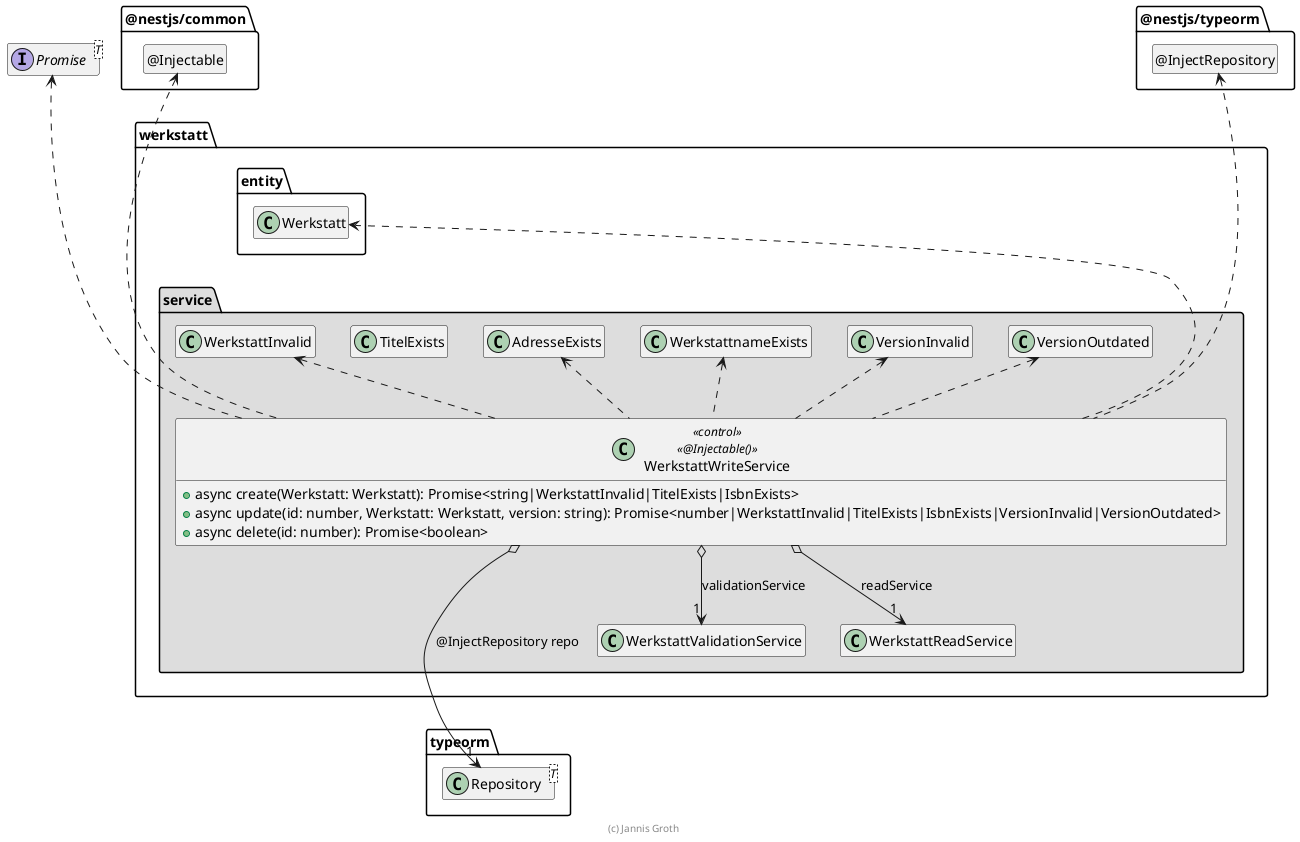 @startuml Anwendungskern

interface Promise<T>

package @nestjs/common {
  class "@Injectable" as Injectable
  hide Injectable circle
}

package typeorm {
  class Repository<T>
}

package @nestjs/typeorm {
  class "@InjectRepository" as InjectRepository
  hide InjectRepository circle
}

package werkstatt {
  package entity {
    class Werkstatt
  }

  package service #DDDDDD {
    class WerkstattInvalid
    class AdresseExists
    class WerkstattnameExists
    class VersionInvalid
    class VersionOutdated

    class WerkstattWriteService << control >> <<@Injectable()>> {
      + async create(Werkstatt: Werkstatt): Promise<string|WerkstattInvalid|TitelExists|IsbnExists>
      + async update(id: number, Werkstatt: Werkstatt, version: string): Promise<number|WerkstattInvalid|TitelExists|IsbnExists|VersionInvalid|VersionOutdated>
      + async delete(id: number): Promise<boolean>
    }

    WerkstattWriteService o--> "1" WerkstattValidationService: validationService
    WerkstattWriteService o--> "1" WerkstattReadService: readService
    WerkstattWriteService o--> "1" Repository: @InjectRepository repo

    WerkstattWriteService .up.> Injectable
    WerkstattWriteService .up.> InjectRepository

    WerkstattWriteService .up.> Promise
    WerkstattWriteService ..> Werkstatt
    WerkstattWriteService .up.> WerkstattInvalid
    WerkstattWriteService .up.> AdresseExists
    WerkstattWriteService .up.> WerkstattnameExists
    WerkstattWriteService .up.> VersionInvalid
    WerkstattWriteService .up.> VersionOutdated

    WerkstattInvalid .up[hidden].> Werkstatt
    Werkstatt .up[hidden].> Promise
    Werkstatt .up[hidden].> Injectable
    Werkstatt .up[hidden].> InjectRepository
    TitelExists .up[hidden].> Werkstatt
    WerkstattValidationService .[hidden].> Repository
  }
}

hide empty members

footer (c) Jannis Groth

@enduml
